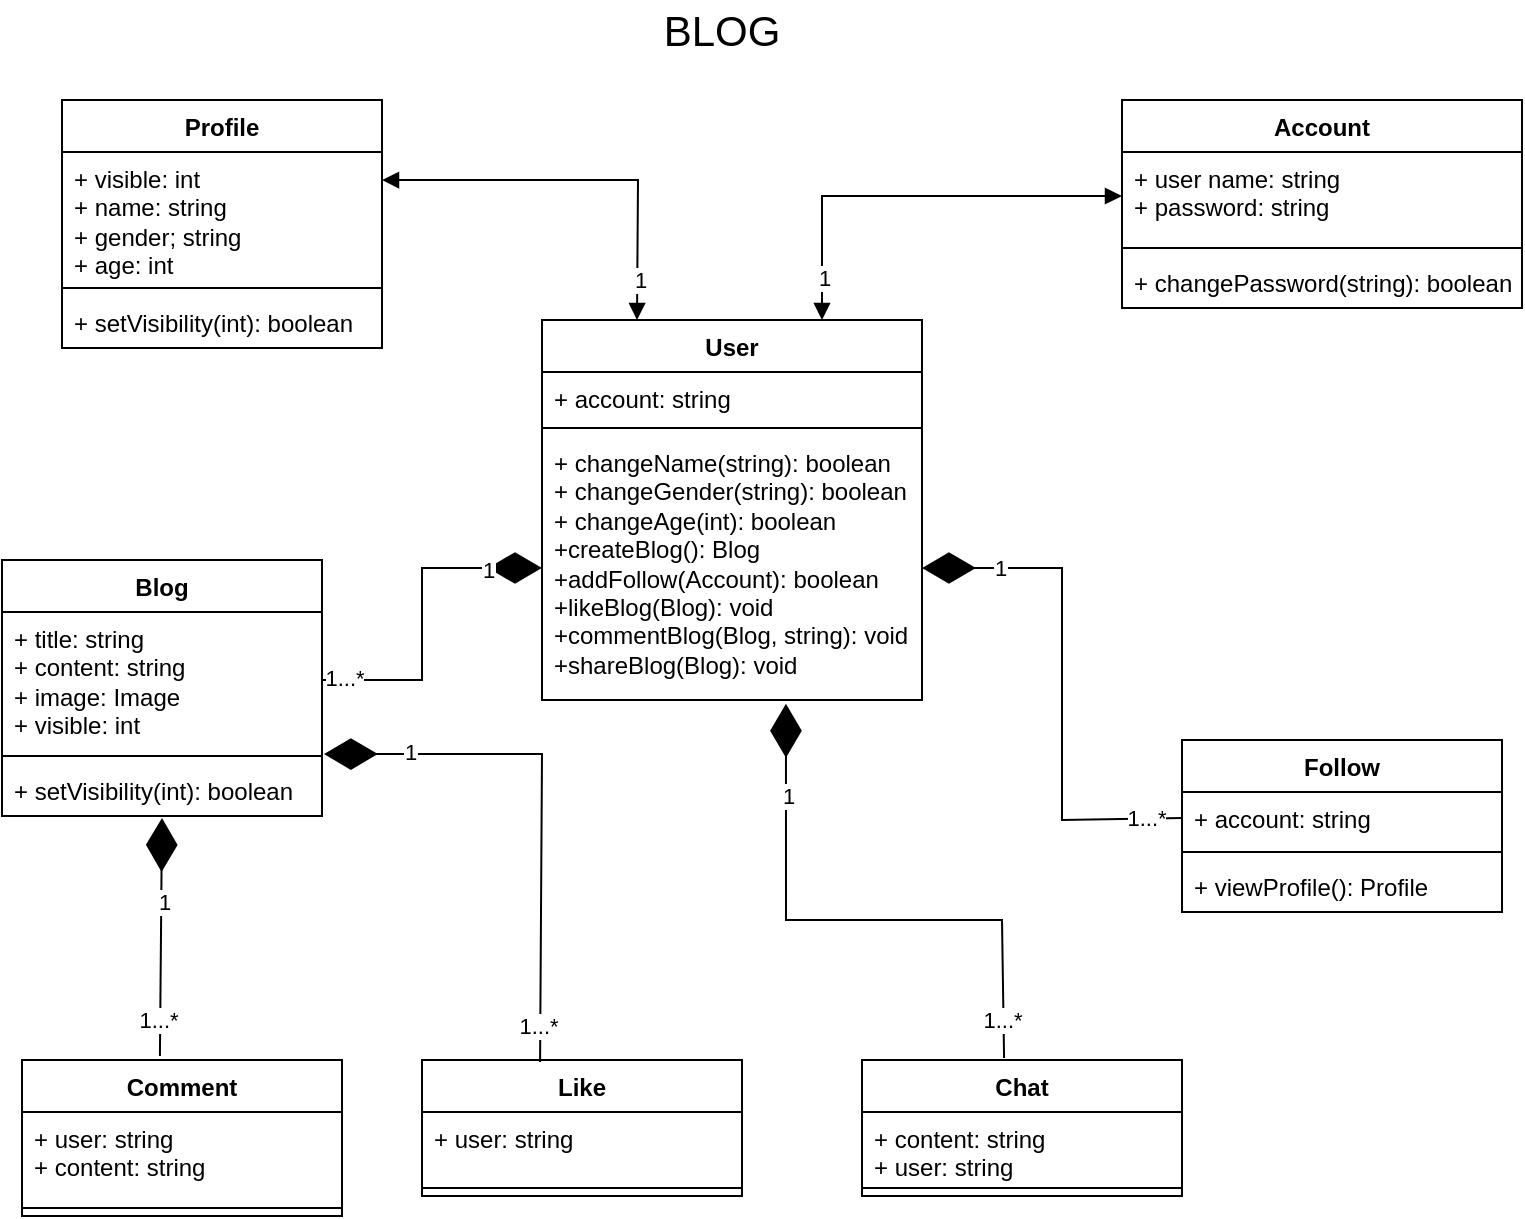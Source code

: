 <mxfile version="21.0.8" type="device"><diagram name="Page-1" id="ypAgcsInMEhE6g1guIb4"><mxGraphModel dx="984" dy="593" grid="1" gridSize="10" guides="1" tooltips="1" connect="1" arrows="1" fold="1" page="1" pageScale="1" pageWidth="850" pageHeight="1100" math="0" shadow="0"><root><mxCell id="0"/><mxCell id="1" parent="0"/><mxCell id="LijMDFKjj4bUzWIqzvyi-1" value="&lt;font style=&quot;font-size: 21px;&quot;&gt;BLOG&lt;/font&gt;" style="text;html=1;strokeColor=none;fillColor=none;align=center;verticalAlign=middle;whiteSpace=wrap;rounded=0;" parent="1" vertex="1"><mxGeometry x="360" y="30" width="60" height="30" as="geometry"/></mxCell><mxCell id="LijMDFKjj4bUzWIqzvyi-6" value="Blog" style="swimlane;fontStyle=1;align=center;verticalAlign=top;childLayout=stackLayout;horizontal=1;startSize=26;horizontalStack=0;resizeParent=1;resizeParentMax=0;resizeLast=0;collapsible=1;marginBottom=0;whiteSpace=wrap;html=1;" parent="1" vertex="1"><mxGeometry x="30" y="310" width="160" height="128" as="geometry"/></mxCell><mxCell id="LijMDFKjj4bUzWIqzvyi-7" value="+ title: string&lt;br&gt;+ content: string&lt;br&gt;+ image: Image&lt;br&gt;+ visible: int" style="text;strokeColor=none;fillColor=none;align=left;verticalAlign=top;spacingLeft=4;spacingRight=4;overflow=hidden;rotatable=0;points=[[0,0.5],[1,0.5]];portConstraint=eastwest;whiteSpace=wrap;html=1;" parent="LijMDFKjj4bUzWIqzvyi-6" vertex="1"><mxGeometry y="26" width="160" height="68" as="geometry"/></mxCell><mxCell id="LijMDFKjj4bUzWIqzvyi-8" value="" style="line;strokeWidth=1;fillColor=none;align=left;verticalAlign=middle;spacingTop=-1;spacingLeft=3;spacingRight=3;rotatable=0;labelPosition=right;points=[];portConstraint=eastwest;strokeColor=inherit;" parent="LijMDFKjj4bUzWIqzvyi-6" vertex="1"><mxGeometry y="94" width="160" height="8" as="geometry"/></mxCell><mxCell id="LijMDFKjj4bUzWIqzvyi-9" value="+ setVisibility(int): boolean" style="text;strokeColor=none;fillColor=none;align=left;verticalAlign=top;spacingLeft=4;spacingRight=4;overflow=hidden;rotatable=0;points=[[0,0.5],[1,0.5]];portConstraint=eastwest;whiteSpace=wrap;html=1;" parent="LijMDFKjj4bUzWIqzvyi-6" vertex="1"><mxGeometry y="102" width="160" height="26" as="geometry"/></mxCell><mxCell id="LijMDFKjj4bUzWIqzvyi-10" value="Account" style="swimlane;fontStyle=1;align=center;verticalAlign=top;childLayout=stackLayout;horizontal=1;startSize=26;horizontalStack=0;resizeParent=1;resizeParentMax=0;resizeLast=0;collapsible=1;marginBottom=0;whiteSpace=wrap;html=1;" parent="1" vertex="1"><mxGeometry x="590" y="80" width="200" height="104" as="geometry"/></mxCell><mxCell id="LijMDFKjj4bUzWIqzvyi-11" value="+ user name: string&lt;br&gt;+&amp;nbsp;password:&amp;nbsp;string" style="text;strokeColor=none;fillColor=none;align=left;verticalAlign=top;spacingLeft=4;spacingRight=4;overflow=hidden;rotatable=0;points=[[0,0.5],[1,0.5]];portConstraint=eastwest;whiteSpace=wrap;html=1;" parent="LijMDFKjj4bUzWIqzvyi-10" vertex="1"><mxGeometry y="26" width="200" height="44" as="geometry"/></mxCell><mxCell id="LijMDFKjj4bUzWIqzvyi-12" value="" style="line;strokeWidth=1;fillColor=none;align=left;verticalAlign=middle;spacingTop=-1;spacingLeft=3;spacingRight=3;rotatable=0;labelPosition=right;points=[];portConstraint=eastwest;strokeColor=inherit;" parent="LijMDFKjj4bUzWIqzvyi-10" vertex="1"><mxGeometry y="70" width="200" height="8" as="geometry"/></mxCell><mxCell id="LijMDFKjj4bUzWIqzvyi-13" value="+ changePassword(string): boolean" style="text;strokeColor=none;fillColor=none;align=left;verticalAlign=top;spacingLeft=4;spacingRight=4;overflow=hidden;rotatable=0;points=[[0,0.5],[1,0.5]];portConstraint=eastwest;whiteSpace=wrap;html=1;" parent="LijMDFKjj4bUzWIqzvyi-10" vertex="1"><mxGeometry y="78" width="200" height="26" as="geometry"/></mxCell><mxCell id="LijMDFKjj4bUzWIqzvyi-14" value="Profile" style="swimlane;fontStyle=1;align=center;verticalAlign=top;childLayout=stackLayout;horizontal=1;startSize=26;horizontalStack=0;resizeParent=1;resizeParentMax=0;resizeLast=0;collapsible=1;marginBottom=0;whiteSpace=wrap;html=1;" parent="1" vertex="1"><mxGeometry x="60" y="80" width="160" height="124" as="geometry"/></mxCell><mxCell id="LijMDFKjj4bUzWIqzvyi-15" value="+ visible: int&lt;br&gt;+ name: string&lt;br style=&quot;border-color: var(--border-color);&quot;&gt;+ gender; string&lt;br style=&quot;border-color: var(--border-color);&quot;&gt;+ age: int" style="text;strokeColor=none;fillColor=none;align=left;verticalAlign=top;spacingLeft=4;spacingRight=4;overflow=hidden;rotatable=0;points=[[0,0.5],[1,0.5]];portConstraint=eastwest;whiteSpace=wrap;html=1;" parent="LijMDFKjj4bUzWIqzvyi-14" vertex="1"><mxGeometry y="26" width="160" height="64" as="geometry"/></mxCell><mxCell id="LijMDFKjj4bUzWIqzvyi-16" value="" style="line;strokeWidth=1;fillColor=none;align=left;verticalAlign=middle;spacingTop=-1;spacingLeft=3;spacingRight=3;rotatable=0;labelPosition=right;points=[];portConstraint=eastwest;strokeColor=inherit;" parent="LijMDFKjj4bUzWIqzvyi-14" vertex="1"><mxGeometry y="90" width="160" height="8" as="geometry"/></mxCell><mxCell id="LijMDFKjj4bUzWIqzvyi-17" value="+ setVisibility(int): boolean" style="text;strokeColor=none;fillColor=none;align=left;verticalAlign=top;spacingLeft=4;spacingRight=4;overflow=hidden;rotatable=0;points=[[0,0.5],[1,0.5]];portConstraint=eastwest;whiteSpace=wrap;html=1;" parent="LijMDFKjj4bUzWIqzvyi-14" vertex="1"><mxGeometry y="98" width="160" height="26" as="geometry"/></mxCell><mxCell id="LijMDFKjj4bUzWIqzvyi-18" value="User" style="swimlane;fontStyle=1;align=center;verticalAlign=top;childLayout=stackLayout;horizontal=1;startSize=26;horizontalStack=0;resizeParent=1;resizeParentMax=0;resizeLast=0;collapsible=1;marginBottom=0;whiteSpace=wrap;html=1;" parent="1" vertex="1"><mxGeometry x="300" y="190" width="190" height="190" as="geometry"/></mxCell><mxCell id="LijMDFKjj4bUzWIqzvyi-19" value="+ account: string" style="text;strokeColor=none;fillColor=none;align=left;verticalAlign=top;spacingLeft=4;spacingRight=4;overflow=hidden;rotatable=0;points=[[0,0.5],[1,0.5]];portConstraint=eastwest;whiteSpace=wrap;html=1;" parent="LijMDFKjj4bUzWIqzvyi-18" vertex="1"><mxGeometry y="26" width="190" height="24" as="geometry"/></mxCell><mxCell id="LijMDFKjj4bUzWIqzvyi-20" value="" style="line;strokeWidth=1;fillColor=none;align=left;verticalAlign=middle;spacingTop=-1;spacingLeft=3;spacingRight=3;rotatable=0;labelPosition=right;points=[];portConstraint=eastwest;strokeColor=inherit;" parent="LijMDFKjj4bUzWIqzvyi-18" vertex="1"><mxGeometry y="50" width="190" height="8" as="geometry"/></mxCell><mxCell id="LijMDFKjj4bUzWIqzvyi-21" value="+ changeName(string): boolean&lt;br&gt;+ changeGender(string): boolean&lt;br&gt;+ changeAge(int): boolean&lt;br&gt;+createBlog(): Blog&lt;br&gt;+addFollow(Account): boolean&lt;br&gt;+likeBlog(Blog): void&lt;br&gt;+commentBlog(Blog, string): void&lt;br&gt;+shareBlog(Blog): void" style="text;strokeColor=none;fillColor=none;align=left;verticalAlign=top;spacingLeft=4;spacingRight=4;overflow=hidden;rotatable=0;points=[[0,0.5],[1,0.5]];portConstraint=eastwest;whiteSpace=wrap;html=1;" parent="LijMDFKjj4bUzWIqzvyi-18" vertex="1"><mxGeometry y="58" width="190" height="132" as="geometry"/></mxCell><mxCell id="LijMDFKjj4bUzWIqzvyi-22" value="Follow" style="swimlane;fontStyle=1;align=center;verticalAlign=top;childLayout=stackLayout;horizontal=1;startSize=26;horizontalStack=0;resizeParent=1;resizeParentMax=0;resizeLast=0;collapsible=1;marginBottom=0;whiteSpace=wrap;html=1;" parent="1" vertex="1"><mxGeometry x="620" y="400" width="160" height="86" as="geometry"/></mxCell><mxCell id="LijMDFKjj4bUzWIqzvyi-23" value="+ account: string" style="text;strokeColor=none;fillColor=none;align=left;verticalAlign=top;spacingLeft=4;spacingRight=4;overflow=hidden;rotatable=0;points=[[0,0.5],[1,0.5]];portConstraint=eastwest;whiteSpace=wrap;html=1;" parent="LijMDFKjj4bUzWIqzvyi-22" vertex="1"><mxGeometry y="26" width="160" height="26" as="geometry"/></mxCell><mxCell id="LijMDFKjj4bUzWIqzvyi-24" value="" style="line;strokeWidth=1;fillColor=none;align=left;verticalAlign=middle;spacingTop=-1;spacingLeft=3;spacingRight=3;rotatable=0;labelPosition=right;points=[];portConstraint=eastwest;strokeColor=inherit;" parent="LijMDFKjj4bUzWIqzvyi-22" vertex="1"><mxGeometry y="52" width="160" height="8" as="geometry"/></mxCell><mxCell id="LijMDFKjj4bUzWIqzvyi-25" value="+ viewProfile(): Profile" style="text;strokeColor=none;fillColor=none;align=left;verticalAlign=top;spacingLeft=4;spacingRight=4;overflow=hidden;rotatable=0;points=[[0,0.5],[1,0.5]];portConstraint=eastwest;whiteSpace=wrap;html=1;" parent="LijMDFKjj4bUzWIqzvyi-22" vertex="1"><mxGeometry y="60" width="160" height="26" as="geometry"/></mxCell><mxCell id="LijMDFKjj4bUzWIqzvyi-31" value="" style="endArrow=diamondThin;endFill=1;endSize=24;html=1;rounded=0;entryX=0;entryY=0.5;entryDx=0;entryDy=0;exitX=1;exitY=0.5;exitDx=0;exitDy=0;" parent="1" source="LijMDFKjj4bUzWIqzvyi-7" target="LijMDFKjj4bUzWIqzvyi-21" edge="1"><mxGeometry width="160" relative="1" as="geometry"><mxPoint x="290" y="460" as="sourcePoint"/><mxPoint x="450" y="460" as="targetPoint"/><Array as="points"><mxPoint x="240" y="370"/><mxPoint x="240" y="314"/></Array></mxGeometry></mxCell><mxCell id="LijMDFKjj4bUzWIqzvyi-33" value="1" style="edgeLabel;html=1;align=center;verticalAlign=middle;resizable=0;points=[];" parent="LijMDFKjj4bUzWIqzvyi-31" vertex="1" connectable="0"><mxGeometry x="0.675" y="-1" relative="1" as="geometry"><mxPoint as="offset"/></mxGeometry></mxCell><mxCell id="LijMDFKjj4bUzWIqzvyi-35" value="1...*" style="edgeLabel;html=1;align=center;verticalAlign=middle;resizable=0;points=[];" parent="LijMDFKjj4bUzWIqzvyi-31" vertex="1" connectable="0"><mxGeometry x="-0.865" y="1" relative="1" as="geometry"><mxPoint as="offset"/></mxGeometry></mxCell><mxCell id="LijMDFKjj4bUzWIqzvyi-32" value="" style="endArrow=diamondThin;endFill=1;endSize=24;html=1;rounded=0;entryX=1;entryY=0.5;entryDx=0;entryDy=0;exitX=0;exitY=0.5;exitDx=0;exitDy=0;" parent="1" source="LijMDFKjj4bUzWIqzvyi-23" target="LijMDFKjj4bUzWIqzvyi-21" edge="1"><mxGeometry width="160" relative="1" as="geometry"><mxPoint x="210" y="450" as="sourcePoint"/><mxPoint x="308" y="328" as="targetPoint"/><Array as="points"><mxPoint x="560" y="440"/><mxPoint x="560" y="314"/></Array></mxGeometry></mxCell><mxCell id="LijMDFKjj4bUzWIqzvyi-34" value="1" style="edgeLabel;html=1;align=center;verticalAlign=middle;resizable=0;points=[];" parent="LijMDFKjj4bUzWIqzvyi-32" vertex="1" connectable="0"><mxGeometry x="0.7" relative="1" as="geometry"><mxPoint as="offset"/></mxGeometry></mxCell><mxCell id="LijMDFKjj4bUzWIqzvyi-36" value="1...*" style="edgeLabel;html=1;align=center;verticalAlign=middle;resizable=0;points=[];" parent="LijMDFKjj4bUzWIqzvyi-32" vertex="1" connectable="0"><mxGeometry x="-0.861" y="-1" relative="1" as="geometry"><mxPoint as="offset"/></mxGeometry></mxCell><mxCell id="LijMDFKjj4bUzWIqzvyi-37" value="" style="endArrow=block;startArrow=block;endFill=1;startFill=1;html=1;rounded=0;exitX=1;exitY=0.219;exitDx=0;exitDy=0;entryX=0.25;entryY=0;entryDx=0;entryDy=0;exitPerimeter=0;" parent="1" source="LijMDFKjj4bUzWIqzvyi-15" target="LijMDFKjj4bUzWIqzvyi-18" edge="1"><mxGeometry width="160" relative="1" as="geometry"><mxPoint x="290" y="110" as="sourcePoint"/><mxPoint x="450" y="110" as="targetPoint"/><Array as="points"><mxPoint x="348" y="120"/></Array></mxGeometry></mxCell><mxCell id="LijMDFKjj4bUzWIqzvyi-38" value="1" style="edgeLabel;html=1;align=center;verticalAlign=middle;resizable=0;points=[];" parent="LijMDFKjj4bUzWIqzvyi-37" vertex="1" connectable="0"><mxGeometry x="0.795" y="1" relative="1" as="geometry"><mxPoint as="offset"/></mxGeometry></mxCell><mxCell id="LijMDFKjj4bUzWIqzvyi-39" value="" style="endArrow=block;startArrow=block;endFill=1;startFill=1;html=1;rounded=0;" parent="1" source="LijMDFKjj4bUzWIqzvyi-11" edge="1"><mxGeometry width="160" relative="1" as="geometry"><mxPoint x="230" y="129" as="sourcePoint"/><mxPoint x="440" y="190" as="targetPoint"/><Array as="points"><mxPoint x="440" y="128"/></Array></mxGeometry></mxCell><mxCell id="LijMDFKjj4bUzWIqzvyi-40" value="1" style="edgeLabel;html=1;align=center;verticalAlign=middle;resizable=0;points=[];" parent="LijMDFKjj4bUzWIqzvyi-39" vertex="1" connectable="0"><mxGeometry x="0.795" y="1" relative="1" as="geometry"><mxPoint as="offset"/></mxGeometry></mxCell><mxCell id="z0M1R9Wtmw-F2x1mI-R9-1" value="Comment" style="swimlane;fontStyle=1;align=center;verticalAlign=top;childLayout=stackLayout;horizontal=1;startSize=26;horizontalStack=0;resizeParent=1;resizeParentMax=0;resizeLast=0;collapsible=1;marginBottom=0;whiteSpace=wrap;html=1;" vertex="1" parent="1"><mxGeometry x="40" y="560" width="160" height="78" as="geometry"/></mxCell><mxCell id="z0M1R9Wtmw-F2x1mI-R9-2" value="+ user: string&lt;br&gt;+ content: string" style="text;strokeColor=none;fillColor=none;align=left;verticalAlign=top;spacingLeft=4;spacingRight=4;overflow=hidden;rotatable=0;points=[[0,0.5],[1,0.5]];portConstraint=eastwest;whiteSpace=wrap;html=1;" vertex="1" parent="z0M1R9Wtmw-F2x1mI-R9-1"><mxGeometry y="26" width="160" height="44" as="geometry"/></mxCell><mxCell id="z0M1R9Wtmw-F2x1mI-R9-3" value="" style="line;strokeWidth=1;fillColor=none;align=left;verticalAlign=middle;spacingTop=-1;spacingLeft=3;spacingRight=3;rotatable=0;labelPosition=right;points=[];portConstraint=eastwest;strokeColor=inherit;" vertex="1" parent="z0M1R9Wtmw-F2x1mI-R9-1"><mxGeometry y="70" width="160" height="8" as="geometry"/></mxCell><mxCell id="z0M1R9Wtmw-F2x1mI-R9-5" value="Like" style="swimlane;fontStyle=1;align=center;verticalAlign=top;childLayout=stackLayout;horizontal=1;startSize=26;horizontalStack=0;resizeParent=1;resizeParentMax=0;resizeLast=0;collapsible=1;marginBottom=0;whiteSpace=wrap;html=1;" vertex="1" parent="1"><mxGeometry x="240" y="560" width="160" height="68" as="geometry"/></mxCell><mxCell id="z0M1R9Wtmw-F2x1mI-R9-6" value="+ user: string" style="text;strokeColor=none;fillColor=none;align=left;verticalAlign=top;spacingLeft=4;spacingRight=4;overflow=hidden;rotatable=0;points=[[0,0.5],[1,0.5]];portConstraint=eastwest;whiteSpace=wrap;html=1;" vertex="1" parent="z0M1R9Wtmw-F2x1mI-R9-5"><mxGeometry y="26" width="160" height="34" as="geometry"/></mxCell><mxCell id="z0M1R9Wtmw-F2x1mI-R9-7" value="" style="line;strokeWidth=1;fillColor=none;align=left;verticalAlign=middle;spacingTop=-1;spacingLeft=3;spacingRight=3;rotatable=0;labelPosition=right;points=[];portConstraint=eastwest;strokeColor=inherit;" vertex="1" parent="z0M1R9Wtmw-F2x1mI-R9-5"><mxGeometry y="60" width="160" height="8" as="geometry"/></mxCell><mxCell id="z0M1R9Wtmw-F2x1mI-R9-8" value="" style="endArrow=diamondThin;endFill=1;endSize=24;html=1;rounded=0;entryX=1.006;entryY=-0.192;entryDx=0;entryDy=0;entryPerimeter=0;exitX=0.369;exitY=0.015;exitDx=0;exitDy=0;exitPerimeter=0;" edge="1" parent="1" source="z0M1R9Wtmw-F2x1mI-R9-5" target="LijMDFKjj4bUzWIqzvyi-9"><mxGeometry width="160" relative="1" as="geometry"><mxPoint x="270" y="541" as="sourcePoint"/><mxPoint x="360" y="420" as="targetPoint"/><Array as="points"><mxPoint x="300" y="407"/></Array></mxGeometry></mxCell><mxCell id="z0M1R9Wtmw-F2x1mI-R9-9" value="1" style="edgeLabel;html=1;align=center;verticalAlign=middle;resizable=0;points=[];" vertex="1" connectable="0" parent="z0M1R9Wtmw-F2x1mI-R9-8"><mxGeometry x="0.675" y="-1" relative="1" as="geometry"><mxPoint as="offset"/></mxGeometry></mxCell><mxCell id="z0M1R9Wtmw-F2x1mI-R9-10" value="1...*" style="edgeLabel;html=1;align=center;verticalAlign=middle;resizable=0;points=[];" vertex="1" connectable="0" parent="z0M1R9Wtmw-F2x1mI-R9-8"><mxGeometry x="-0.865" y="1" relative="1" as="geometry"><mxPoint as="offset"/></mxGeometry></mxCell><mxCell id="z0M1R9Wtmw-F2x1mI-R9-11" value="" style="endArrow=diamondThin;endFill=1;endSize=24;html=1;rounded=0;entryX=0.5;entryY=1.038;entryDx=0;entryDy=0;entryPerimeter=0;exitX=0.431;exitY=-0.026;exitDx=0;exitDy=0;exitPerimeter=0;" edge="1" parent="1" source="z0M1R9Wtmw-F2x1mI-R9-1" target="LijMDFKjj4bUzWIqzvyi-9"><mxGeometry width="160" relative="1" as="geometry"><mxPoint x="309" y="571" as="sourcePoint"/><mxPoint x="201" y="417" as="targetPoint"/><Array as="points"/></mxGeometry></mxCell><mxCell id="z0M1R9Wtmw-F2x1mI-R9-12" value="1" style="edgeLabel;html=1;align=center;verticalAlign=middle;resizable=0;points=[];" vertex="1" connectable="0" parent="z0M1R9Wtmw-F2x1mI-R9-11"><mxGeometry x="0.675" y="-1" relative="1" as="geometry"><mxPoint y="22" as="offset"/></mxGeometry></mxCell><mxCell id="z0M1R9Wtmw-F2x1mI-R9-13" value="1...*" style="edgeLabel;html=1;align=center;verticalAlign=middle;resizable=0;points=[];" vertex="1" connectable="0" parent="z0M1R9Wtmw-F2x1mI-R9-11"><mxGeometry x="-0.865" y="1" relative="1" as="geometry"><mxPoint y="-10" as="offset"/></mxGeometry></mxCell><mxCell id="z0M1R9Wtmw-F2x1mI-R9-14" value="Chat" style="swimlane;fontStyle=1;align=center;verticalAlign=top;childLayout=stackLayout;horizontal=1;startSize=26;horizontalStack=0;resizeParent=1;resizeParentMax=0;resizeLast=0;collapsible=1;marginBottom=0;whiteSpace=wrap;html=1;" vertex="1" parent="1"><mxGeometry x="460" y="560" width="160" height="68" as="geometry"/></mxCell><mxCell id="z0M1R9Wtmw-F2x1mI-R9-15" value="+ content: string&lt;br&gt;+ user: string" style="text;strokeColor=none;fillColor=none;align=left;verticalAlign=top;spacingLeft=4;spacingRight=4;overflow=hidden;rotatable=0;points=[[0,0.5],[1,0.5]];portConstraint=eastwest;whiteSpace=wrap;html=1;" vertex="1" parent="z0M1R9Wtmw-F2x1mI-R9-14"><mxGeometry y="26" width="160" height="34" as="geometry"/></mxCell><mxCell id="z0M1R9Wtmw-F2x1mI-R9-16" value="" style="line;strokeWidth=1;fillColor=none;align=left;verticalAlign=middle;spacingTop=-1;spacingLeft=3;spacingRight=3;rotatable=0;labelPosition=right;points=[];portConstraint=eastwest;strokeColor=inherit;" vertex="1" parent="z0M1R9Wtmw-F2x1mI-R9-14"><mxGeometry y="60" width="160" height="8" as="geometry"/></mxCell><mxCell id="z0M1R9Wtmw-F2x1mI-R9-17" value="" style="endArrow=diamondThin;endFill=1;endSize=24;html=1;rounded=0;entryX=0.642;entryY=1.014;entryDx=0;entryDy=0;entryPerimeter=0;exitX=0.444;exitY=-0.015;exitDx=0;exitDy=0;exitPerimeter=0;" edge="1" parent="1" source="z0M1R9Wtmw-F2x1mI-R9-14" target="LijMDFKjj4bUzWIqzvyi-21"><mxGeometry width="160" relative="1" as="geometry"><mxPoint x="558" y="584" as="sourcePoint"/><mxPoint x="450" y="430" as="targetPoint"/><Array as="points"><mxPoint x="530" y="490"/><mxPoint x="422" y="490"/></Array></mxGeometry></mxCell><mxCell id="z0M1R9Wtmw-F2x1mI-R9-18" value="1" style="edgeLabel;html=1;align=center;verticalAlign=middle;resizable=0;points=[];" vertex="1" connectable="0" parent="z0M1R9Wtmw-F2x1mI-R9-17"><mxGeometry x="0.675" y="-1" relative="1" as="geometry"><mxPoint as="offset"/></mxGeometry></mxCell><mxCell id="z0M1R9Wtmw-F2x1mI-R9-19" value="1...*" style="edgeLabel;html=1;align=center;verticalAlign=middle;resizable=0;points=[];" vertex="1" connectable="0" parent="z0M1R9Wtmw-F2x1mI-R9-17"><mxGeometry x="-0.865" y="1" relative="1" as="geometry"><mxPoint as="offset"/></mxGeometry></mxCell></root></mxGraphModel></diagram></mxfile>